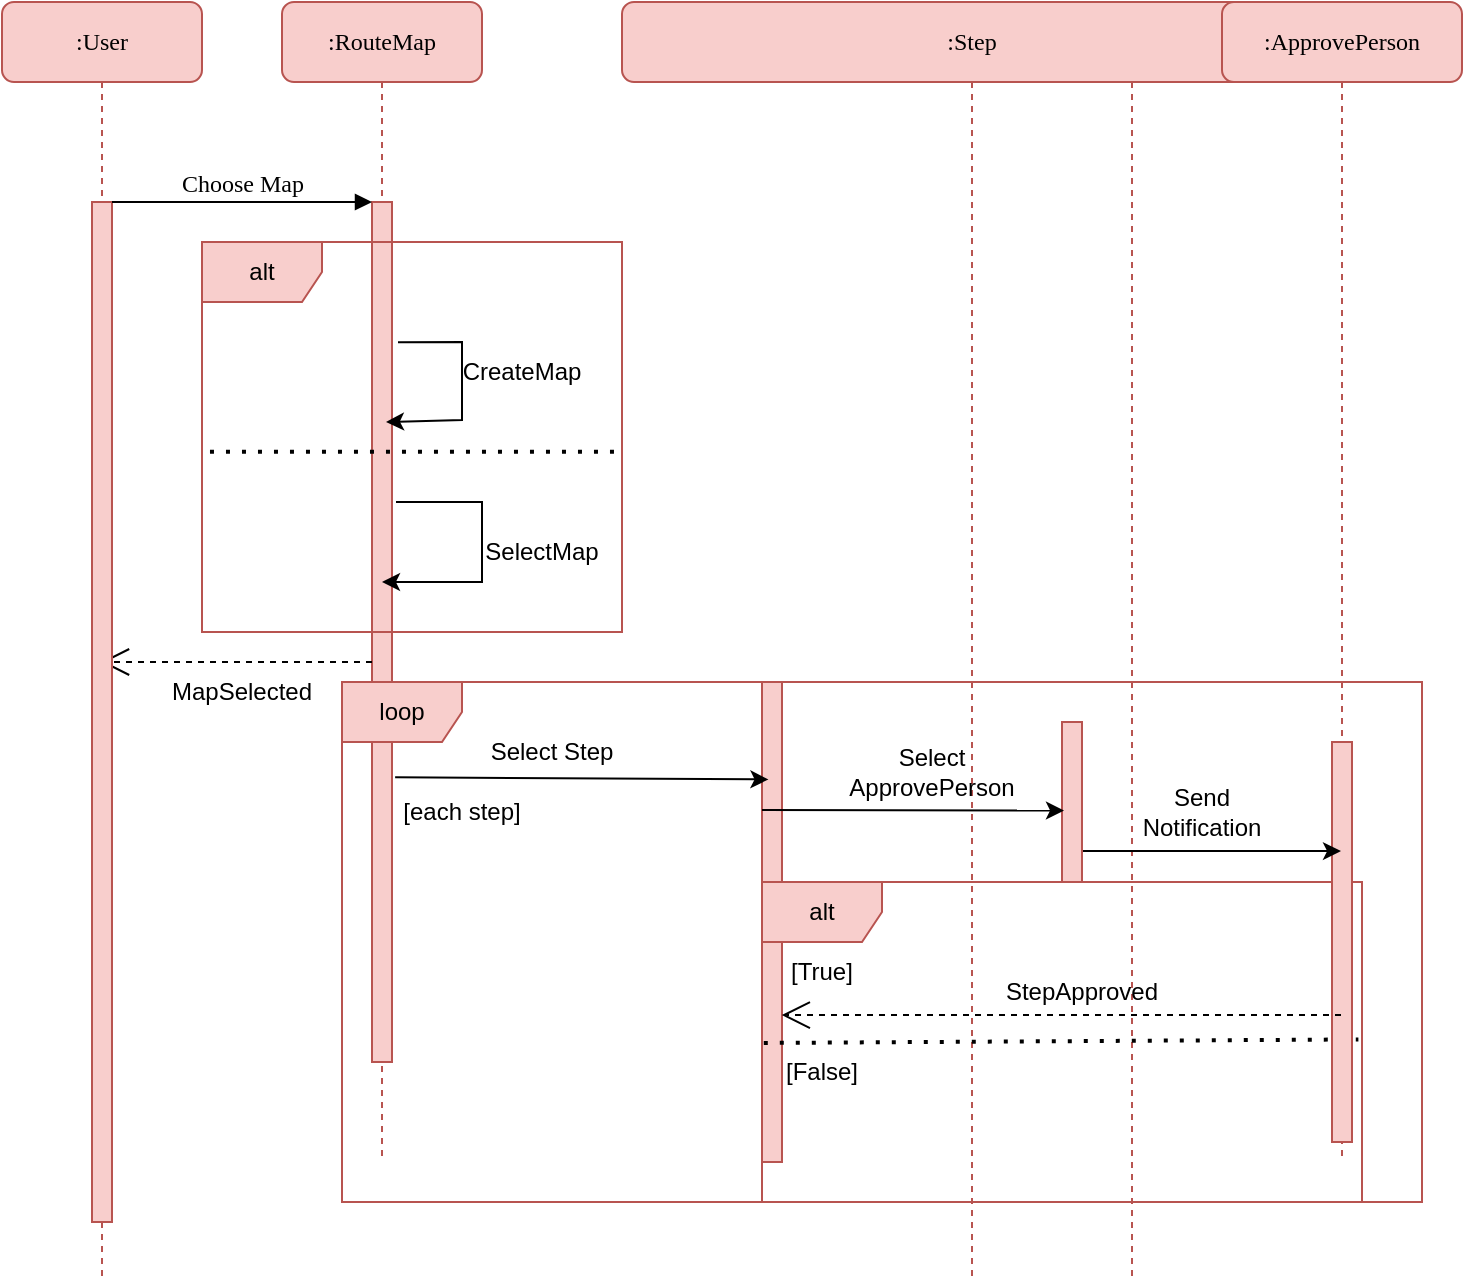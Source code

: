 <mxfile version="26.0.14">
  <diagram name="Page-1" id="13e1069c-82ec-6db2-03f1-153e76fe0fe0">
    <mxGraphModel dx="927" dy="815" grid="1" gridSize="10" guides="1" tooltips="1" connect="1" arrows="1" fold="1" page="1" pageScale="1" pageWidth="1100" pageHeight="850" background="none" math="0" shadow="0">
      <root>
        <mxCell id="0" />
        <mxCell id="1" parent="0" />
        <mxCell id="7baba1c4bc27f4b0-2" value=":RouteMap" style="shape=umlLifeline;perimeter=lifelinePerimeter;whiteSpace=wrap;html=1;container=1;collapsible=0;recursiveResize=0;outlineConnect=0;rounded=1;shadow=0;comic=0;labelBackgroundColor=none;strokeWidth=1;fontFamily=Verdana;fontSize=12;align=center;fillColor=#f8cecc;strokeColor=#b85450;" parent="1" vertex="1">
          <mxGeometry x="240" y="80" width="100" height="580" as="geometry" />
        </mxCell>
        <mxCell id="7baba1c4bc27f4b0-10" value="" style="html=1;points=[];perimeter=orthogonalPerimeter;rounded=0;shadow=0;comic=0;labelBackgroundColor=none;strokeWidth=1;fontFamily=Verdana;fontSize=12;align=center;fillColor=#f8cecc;strokeColor=#b85450;" parent="7baba1c4bc27f4b0-2" vertex="1">
          <mxGeometry x="45" y="100" width="10" height="430" as="geometry" />
        </mxCell>
        <mxCell id="CLaZZutjWYcp5HNN7W0f-3" value="" style="endArrow=classic;html=1;rounded=0;" parent="7baba1c4bc27f4b0-2" edge="1">
          <mxGeometry width="50" height="50" relative="1" as="geometry">
            <mxPoint x="57" y="250" as="sourcePoint" />
            <mxPoint x="50" y="290" as="targetPoint" />
            <Array as="points">
              <mxPoint x="100" y="250" />
              <mxPoint x="100" y="290" />
            </Array>
          </mxGeometry>
        </mxCell>
        <mxCell id="CLaZZutjWYcp5HNN7W0f-6" value="" style="endArrow=open;endSize=12;dashed=1;html=1;rounded=0;entryX=0.9;entryY=0.616;entryDx=0;entryDy=0;entryPerimeter=0;" parent="7baba1c4bc27f4b0-2" edge="1">
          <mxGeometry width="160" relative="1" as="geometry">
            <mxPoint x="45" y="330.0" as="sourcePoint" />
            <mxPoint x="-90.5" y="330.0" as="targetPoint" />
          </mxGeometry>
        </mxCell>
        <mxCell id="CLaZZutjWYcp5HNN7W0f-2" value="" style="endArrow=classic;html=1;rounded=0;exitX=1.3;exitY=0.163;exitDx=0;exitDy=0;exitPerimeter=0;" parent="7baba1c4bc27f4b0-2" source="7baba1c4bc27f4b0-10" edge="1">
          <mxGeometry width="50" height="50" relative="1" as="geometry">
            <mxPoint x="74" y="170.05" as="sourcePoint" />
            <mxPoint x="52" y="210" as="targetPoint" />
            <Array as="points">
              <mxPoint x="90" y="170" />
              <mxPoint x="90" y="209" />
            </Array>
          </mxGeometry>
        </mxCell>
        <mxCell id="7baba1c4bc27f4b0-3" value=":Notification" style="shape=umlLifeline;perimeter=lifelinePerimeter;whiteSpace=wrap;html=1;container=1;collapsible=0;recursiveResize=0;outlineConnect=0;rounded=1;shadow=0;comic=0;labelBackgroundColor=none;strokeWidth=1;fontFamily=Verdana;fontSize=12;align=center;fillColor=#f8cecc;strokeColor=#b85450;" parent="1" vertex="1">
          <mxGeometry x="570" y="80" width="190" height="640" as="geometry" />
        </mxCell>
        <mxCell id="7baba1c4bc27f4b0-6" value=":Step" style="shape=umlLifeline;perimeter=lifelinePerimeter;whiteSpace=wrap;html=1;container=1;collapsible=0;recursiveResize=0;outlineConnect=0;rounded=1;shadow=0;comic=0;labelBackgroundColor=none;strokeWidth=1;fontFamily=Verdana;fontSize=12;align=center;fillColor=#f8cecc;strokeColor=#b85450;" parent="7baba1c4bc27f4b0-3" vertex="1">
          <mxGeometry x="-160" width="350" height="640" as="geometry" />
        </mxCell>
        <mxCell id="7baba1c4bc27f4b0-28" value="" style="html=1;points=[];perimeter=orthogonalPerimeter;rounded=0;shadow=0;comic=0;labelBackgroundColor=none;strokeWidth=1;fontFamily=Verdana;fontSize=12;align=center;fillColor=#f8cecc;strokeColor=#b85450;" parent="7baba1c4bc27f4b0-6" vertex="1">
          <mxGeometry x="70" y="340" width="10" height="240" as="geometry" />
        </mxCell>
        <mxCell id="CLaZZutjWYcp5HNN7W0f-21" value="loop" style="shape=umlFrame;whiteSpace=wrap;html=1;pointerEvents=0;fillColor=#f8cecc;strokeColor=#b85450;" parent="7baba1c4bc27f4b0-6" vertex="1">
          <mxGeometry x="-140" y="340" width="540" height="260" as="geometry" />
        </mxCell>
        <mxCell id="CLaZZutjWYcp5HNN7W0f-27" value="alt" style="shape=umlFrame;whiteSpace=wrap;html=1;pointerEvents=0;fillColor=#f8cecc;strokeColor=#b85450;" parent="7baba1c4bc27f4b0-6" vertex="1">
          <mxGeometry x="70" y="440" width="300" height="160" as="geometry" />
        </mxCell>
        <mxCell id="CLaZZutjWYcp5HNN7W0f-30" value="" style="endArrow=none;dashed=1;html=1;dashPattern=1 3;strokeWidth=2;rounded=0;exitX=0.003;exitY=0.503;exitDx=0;exitDy=0;exitPerimeter=0;entryX=0.994;entryY=0.492;entryDx=0;entryDy=0;entryPerimeter=0;" parent="7baba1c4bc27f4b0-6" source="CLaZZutjWYcp5HNN7W0f-27" target="CLaZZutjWYcp5HNN7W0f-27" edge="1">
          <mxGeometry width="50" height="50" relative="1" as="geometry">
            <mxPoint x="90" y="360" as="sourcePoint" />
            <mxPoint x="140" y="310" as="targetPoint" />
          </mxGeometry>
        </mxCell>
        <mxCell id="CLaZZutjWYcp5HNN7W0f-19" value="Send Notification" style="text;html=1;align=center;verticalAlign=middle;whiteSpace=wrap;rounded=0;" parent="7baba1c4bc27f4b0-6" vertex="1">
          <mxGeometry x="260" y="390" width="60" height="30" as="geometry" />
        </mxCell>
        <mxCell id="CLaZZutjWYcp5HNN7W0f-18" value="Select ApprovePerson" style="text;html=1;align=center;verticalAlign=middle;whiteSpace=wrap;rounded=0;" parent="7baba1c4bc27f4b0-6" vertex="1">
          <mxGeometry x="100" y="370" width="110" height="30" as="geometry" />
        </mxCell>
        <mxCell id="UrRBeOzWYuMbIGYijwHK-1" value="[True]" style="text;html=1;align=center;verticalAlign=middle;whiteSpace=wrap;rounded=0;" vertex="1" parent="7baba1c4bc27f4b0-6">
          <mxGeometry x="70" y="470" width="60" height="30" as="geometry" />
        </mxCell>
        <mxCell id="UrRBeOzWYuMbIGYijwHK-2" value="[False&lt;span style=&quot;background-color: transparent; color: light-dark(rgb(0, 0, 0), rgb(255, 255, 255));&quot;&gt;]&lt;/span&gt;" style="text;html=1;align=center;verticalAlign=middle;whiteSpace=wrap;rounded=0;" vertex="1" parent="7baba1c4bc27f4b0-6">
          <mxGeometry x="70" y="520" width="60" height="30" as="geometry" />
        </mxCell>
        <mxCell id="CLaZZutjWYcp5HNN7W0f-29" value="StepApproved" style="text;html=1;align=center;verticalAlign=middle;whiteSpace=wrap;rounded=0;" parent="7baba1c4bc27f4b0-3" vertex="1">
          <mxGeometry y="480" width="140" height="30" as="geometry" />
        </mxCell>
        <mxCell id="7baba1c4bc27f4b0-4" value=":ApprovePerson" style="shape=umlLifeline;perimeter=lifelinePerimeter;whiteSpace=wrap;html=1;container=1;collapsible=0;recursiveResize=0;outlineConnect=0;rounded=1;shadow=0;comic=0;labelBackgroundColor=none;strokeWidth=1;fontFamily=Verdana;fontSize=12;align=center;fillColor=#f8cecc;strokeColor=#b85450;" parent="1" vertex="1">
          <mxGeometry x="710" y="80" width="120" height="580" as="geometry" />
        </mxCell>
        <mxCell id="7baba1c4bc27f4b0-16" value="" style="html=1;points=[];perimeter=orthogonalPerimeter;rounded=0;shadow=0;comic=0;labelBackgroundColor=none;strokeWidth=1;fontFamily=Verdana;fontSize=12;align=center;fillColor=#f8cecc;strokeColor=#b85450;" parent="7baba1c4bc27f4b0-4" vertex="1">
          <mxGeometry x="55" y="370" width="10" height="200" as="geometry" />
        </mxCell>
        <mxCell id="7baba1c4bc27f4b0-8" value=":User" style="shape=umlLifeline;perimeter=lifelinePerimeter;whiteSpace=wrap;html=1;container=1;collapsible=0;recursiveResize=0;outlineConnect=0;rounded=1;shadow=0;comic=0;labelBackgroundColor=none;strokeWidth=1;fontFamily=Verdana;fontSize=12;align=center;fillColor=#f8cecc;strokeColor=#b85450;" parent="1" vertex="1">
          <mxGeometry x="100" y="80" width="100" height="640" as="geometry" />
        </mxCell>
        <mxCell id="7baba1c4bc27f4b0-9" value="" style="html=1;points=[];perimeter=orthogonalPerimeter;rounded=0;shadow=0;comic=0;labelBackgroundColor=none;strokeWidth=1;fontFamily=Verdana;fontSize=12;align=center;fillColor=#f8cecc;strokeColor=#b85450;" parent="7baba1c4bc27f4b0-8" vertex="1">
          <mxGeometry x="45" y="100" width="10" height="510" as="geometry" />
        </mxCell>
        <mxCell id="7baba1c4bc27f4b0-11" value="Choose Map" style="html=1;verticalAlign=bottom;endArrow=block;entryX=0;entryY=0;labelBackgroundColor=none;fontFamily=Verdana;fontSize=12;edgeStyle=elbowEdgeStyle;elbow=vertical;" parent="1" source="7baba1c4bc27f4b0-9" target="7baba1c4bc27f4b0-10" edge="1">
          <mxGeometry relative="1" as="geometry">
            <mxPoint x="220" y="190" as="sourcePoint" />
          </mxGeometry>
        </mxCell>
        <mxCell id="CLaZZutjWYcp5HNN7W0f-4" value="CreateMap" style="text;html=1;align=center;verticalAlign=middle;whiteSpace=wrap;rounded=0;" parent="1" vertex="1">
          <mxGeometry x="330" y="250" width="60" height="30" as="geometry" />
        </mxCell>
        <mxCell id="CLaZZutjWYcp5HNN7W0f-7" value="MapSelected" style="text;html=1;align=center;verticalAlign=middle;whiteSpace=wrap;rounded=0;" parent="1" vertex="1">
          <mxGeometry x="190" y="410" width="60" height="30" as="geometry" />
        </mxCell>
        <mxCell id="CLaZZutjWYcp5HNN7W0f-1" value="alt" style="shape=umlFrame;whiteSpace=wrap;html=1;pointerEvents=0;fillColor=#f8cecc;strokeColor=#b85450;" parent="1" vertex="1">
          <mxGeometry x="200" y="200" width="210" height="195" as="geometry" />
        </mxCell>
        <mxCell id="CLaZZutjWYcp5HNN7W0f-9" value="" style="endArrow=classic;html=1;rounded=0;entryX=0.323;entryY=0.203;entryDx=0;entryDy=0;entryPerimeter=0;exitX=1.156;exitY=0.669;exitDx=0;exitDy=0;exitPerimeter=0;" parent="1" target="7baba1c4bc27f4b0-28" edge="1" source="7baba1c4bc27f4b0-10">
          <mxGeometry width="50" height="50" relative="1" as="geometry">
            <mxPoint x="300" y="440" as="sourcePoint" />
            <mxPoint x="460" y="440" as="targetPoint" />
          </mxGeometry>
        </mxCell>
        <mxCell id="CLaZZutjWYcp5HNN7W0f-5" value="SelectMap" style="text;html=1;align=center;verticalAlign=middle;whiteSpace=wrap;rounded=0;" parent="1" vertex="1">
          <mxGeometry x="340" y="340" width="60" height="30" as="geometry" />
        </mxCell>
        <mxCell id="CLaZZutjWYcp5HNN7W0f-20" value="" style="endArrow=none;dashed=1;html=1;dashPattern=1 3;strokeWidth=2;rounded=0;exitX=0.019;exitY=0.538;exitDx=0;exitDy=0;exitPerimeter=0;entryX=1;entryY=0.538;entryDx=0;entryDy=0;entryPerimeter=0;" parent="1" source="CLaZZutjWYcp5HNN7W0f-1" target="CLaZZutjWYcp5HNN7W0f-1" edge="1">
          <mxGeometry width="50" height="50" relative="1" as="geometry">
            <mxPoint x="480" y="390" as="sourcePoint" />
            <mxPoint x="530" y="340" as="targetPoint" />
          </mxGeometry>
        </mxCell>
        <mxCell id="CLaZZutjWYcp5HNN7W0f-22" value="" style="endArrow=open;endSize=12;dashed=1;html=1;rounded=0;entryX=0.989;entryY=0.694;entryDx=0;entryDy=0;entryPerimeter=0;" parent="1" source="7baba1c4bc27f4b0-4" target="7baba1c4bc27f4b0-28" edge="1">
          <mxGeometry width="160" relative="1" as="geometry">
            <mxPoint x="750" y="546" as="sourcePoint" />
            <mxPoint x="590" y="370" as="targetPoint" />
          </mxGeometry>
        </mxCell>
        <mxCell id="CLaZZutjWYcp5HNN7W0f-17" value="" style="endArrow=classic;html=1;rounded=0;exitX=1;exitY=0.807;exitDx=0;exitDy=0;exitPerimeter=0;" parent="1" source="7baba1c4bc27f4b0-13" target="7baba1c4bc27f4b0-4" edge="1">
          <mxGeometry width="50" height="50" relative="1" as="geometry">
            <mxPoint x="645" y="490.0" as="sourcePoint" />
            <mxPoint x="779.5" y="490.0" as="targetPoint" />
          </mxGeometry>
        </mxCell>
        <mxCell id="7baba1c4bc27f4b0-13" value="" style="html=1;points=[];perimeter=orthogonalPerimeter;rounded=0;shadow=0;comic=0;labelBackgroundColor=none;strokeWidth=1;fontFamily=Verdana;fontSize=12;align=center;fillColor=#f8cecc;strokeColor=#b85450;" parent="1" vertex="1">
          <mxGeometry x="630" y="440" width="10" height="80" as="geometry" />
        </mxCell>
        <mxCell id="CLaZZutjWYcp5HNN7W0f-16" value="" style="endArrow=classic;html=1;rounded=0;entryX=0.1;entryY=0.553;entryDx=0;entryDy=0;entryPerimeter=0;" parent="1" target="7baba1c4bc27f4b0-13" edge="1">
          <mxGeometry width="50" height="50" relative="1" as="geometry">
            <mxPoint x="480" y="484" as="sourcePoint" />
            <mxPoint x="620" y="460" as="targetPoint" />
          </mxGeometry>
        </mxCell>
        <mxCell id="CLaZZutjWYcp5HNN7W0f-15" value="Select Step" style="text;html=1;align=center;verticalAlign=middle;whiteSpace=wrap;rounded=0;" parent="1" vertex="1">
          <mxGeometry x="330" y="440" width="90" height="30" as="geometry" />
        </mxCell>
        <mxCell id="CLaZZutjWYcp5HNN7W0f-26" value="[each step]" style="text;html=1;align=center;verticalAlign=middle;whiteSpace=wrap;rounded=0;" parent="1" vertex="1">
          <mxGeometry x="280" y="470" width="100" height="30" as="geometry" />
        </mxCell>
      </root>
    </mxGraphModel>
  </diagram>
</mxfile>
